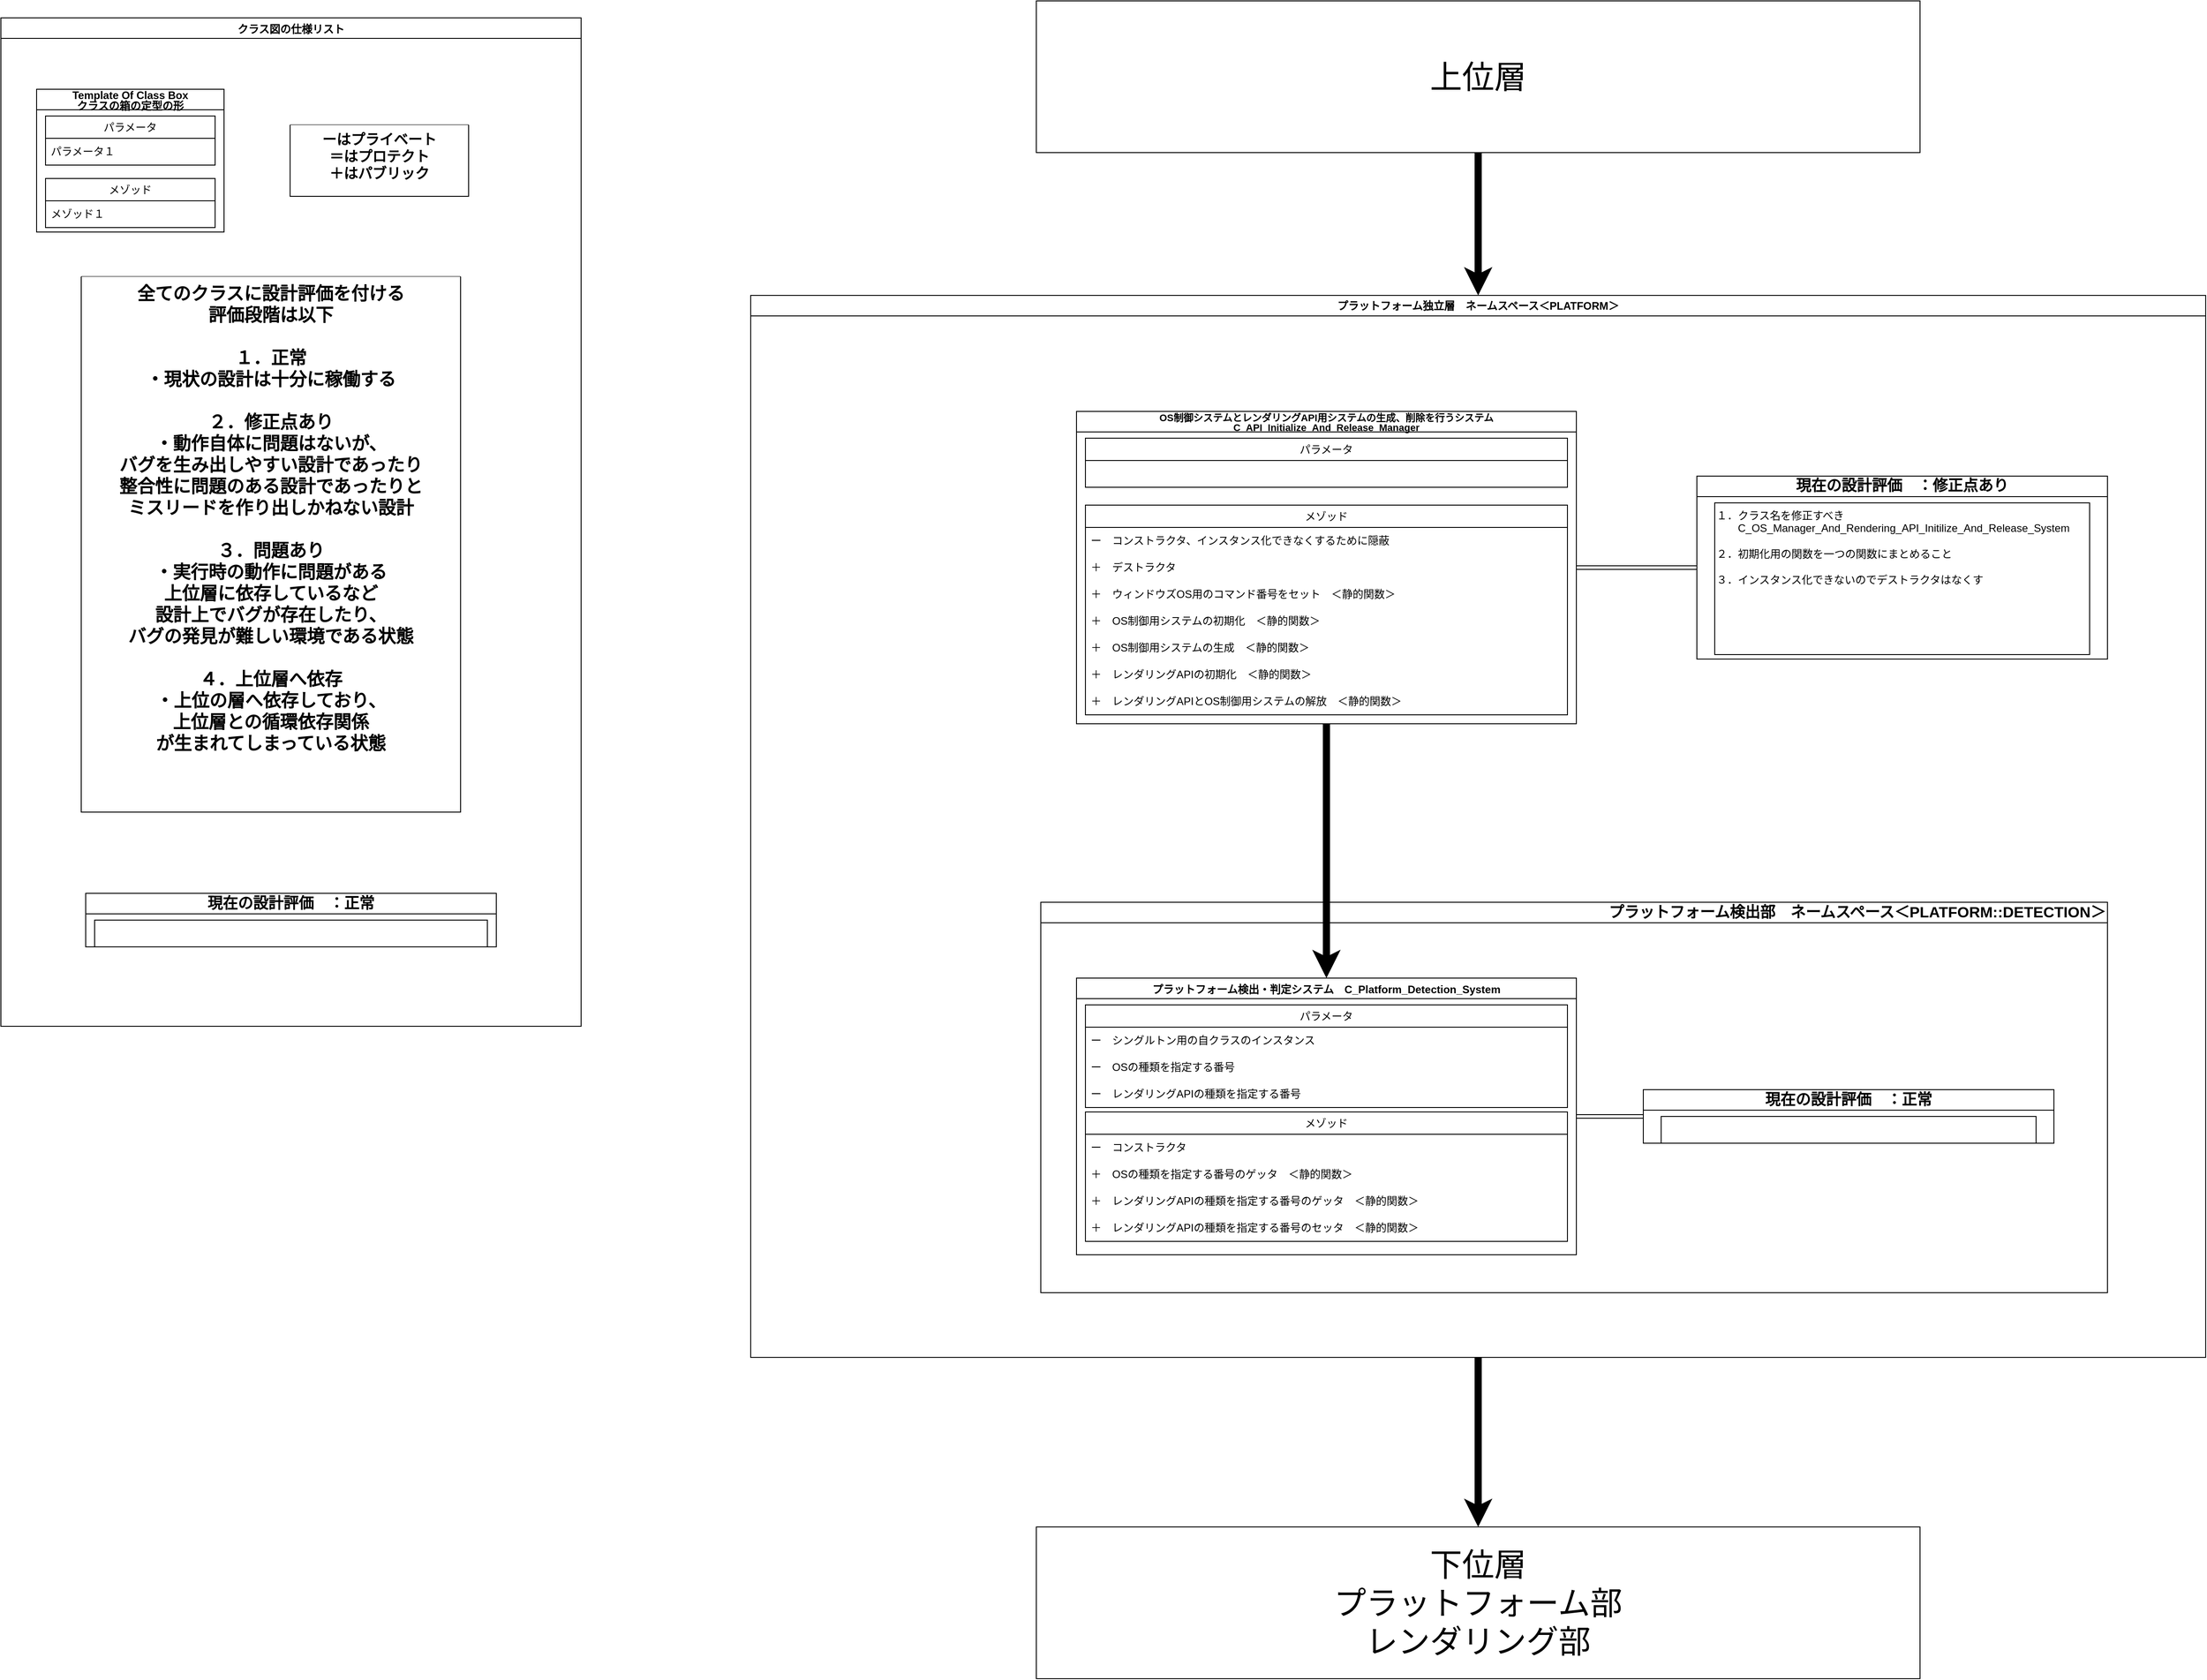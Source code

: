 <mxfile version="23.0.2" type="device" pages="2">
  <diagram name="ver.1.0.0" id="vMZHCt8mvl8RS5KxGxzD">
    <mxGraphModel dx="2607" dy="1520" grid="1" gridSize="10" guides="1" tooltips="1" connect="1" arrows="1" fold="1" page="1" pageScale="1" pageWidth="827" pageHeight="1169" math="0" shadow="0">
      <root>
        <mxCell id="0" />
        <mxCell id="1" parent="0" />
        <mxCell id="fAvSHpzLvbz1eBBrM9su-1" value="&lt;p style=&quot;line-height: 100%;&quot;&gt;クラス図の仕様リスト&lt;/p&gt;" style="swimlane;whiteSpace=wrap;html=1;swimlaneFillColor=default;" parent="1" vertex="1">
          <mxGeometry x="50" y="39" width="650" height="1130" as="geometry" />
        </mxCell>
        <mxCell id="fAvSHpzLvbz1eBBrM9su-2" value="ーはプライベート&#xa;＝はプロテクト&#xa;＋はパブリック" style="swimlane;startSize=0;swimlaneFillColor=default;verticalAlign=top;align=center;fontSize=16;" parent="fAvSHpzLvbz1eBBrM9su-1" vertex="1">
          <mxGeometry x="324" y="120" width="200" height="80" as="geometry" />
        </mxCell>
        <mxCell id="fAvSHpzLvbz1eBBrM9su-3" value="&lt;p style=&quot;line-height: 100%;&quot;&gt;&lt;font style=&quot;font-size: 12px;&quot;&gt;Template Of Class Box&lt;br&gt;クラスの箱の定型の形&lt;/font&gt;&lt;/p&gt;" style="swimlane;whiteSpace=wrap;html=1;swimlaneFillColor=default;" parent="fAvSHpzLvbz1eBBrM9su-1" vertex="1">
          <mxGeometry x="40" y="80" width="210" height="160" as="geometry" />
        </mxCell>
        <mxCell id="fAvSHpzLvbz1eBBrM9su-4" value="パラメータ" style="swimlane;fontStyle=0;childLayout=stackLayout;horizontal=1;startSize=25;horizontalStack=0;resizeParent=1;resizeParentMax=0;resizeLast=0;collapsible=1;marginBottom=0;whiteSpace=wrap;html=1;" parent="fAvSHpzLvbz1eBBrM9su-3" vertex="1">
          <mxGeometry x="10" y="30" width="190" height="55" as="geometry" />
        </mxCell>
        <mxCell id="fAvSHpzLvbz1eBBrM9su-5" value="パラメータ１" style="text;strokeColor=none;fillColor=none;align=left;verticalAlign=middle;spacingLeft=4;spacingRight=4;overflow=hidden;points=[[0,0.5],[1,0.5]];portConstraint=eastwest;rotatable=0;whiteSpace=wrap;html=1;" parent="fAvSHpzLvbz1eBBrM9su-4" vertex="1">
          <mxGeometry y="25" width="190" height="30" as="geometry" />
        </mxCell>
        <mxCell id="fAvSHpzLvbz1eBBrM9su-6" value="メゾッド" style="swimlane;fontStyle=0;childLayout=stackLayout;horizontal=1;startSize=25;horizontalStack=0;resizeParent=1;resizeParentMax=0;resizeLast=0;collapsible=1;marginBottom=0;whiteSpace=wrap;html=1;" parent="fAvSHpzLvbz1eBBrM9su-3" vertex="1">
          <mxGeometry x="10" y="100" width="190" height="55" as="geometry" />
        </mxCell>
        <mxCell id="fAvSHpzLvbz1eBBrM9su-7" value="メゾッド１" style="text;strokeColor=none;fillColor=none;align=left;verticalAlign=middle;spacingLeft=4;spacingRight=4;overflow=hidden;points=[[0,0.5],[1,0.5]];portConstraint=eastwest;rotatable=0;whiteSpace=wrap;html=1;" parent="fAvSHpzLvbz1eBBrM9su-6" vertex="1">
          <mxGeometry y="25" width="190" height="30" as="geometry" />
        </mxCell>
        <mxCell id="fAvSHpzLvbz1eBBrM9su-8" value="全てのクラスに設計評価を付ける&#xa;評価段階は以下&#xa;&#xa;１．正常&#xa;・現状の設計は十分に稼働する&#xa;&#xa;２．修正点あり&#xa;・動作自体に問題はないが、&#xa;バグを生み出しやすい設計であったり&#xa;整合性に問題のある設計であったりと&#xa;ミスリードを作り出しかねない設計&#xa;&#xa;３．問題あり&#xa;・実行時の動作に問題がある&#xa;上位層に依存しているなど&#xa;設計上でバグが存在したり、&#xa;バグの発見が難しい環境である状態&#xa;&#xa;４．上位層へ依存&#xa;・上位の層へ依存しており、&#xa;上位層との循環依存関係&#xa;が生まれてしまっている状態" style="swimlane;startSize=0;swimlaneFillColor=default;verticalAlign=top;fontSize=20;" parent="fAvSHpzLvbz1eBBrM9su-1" vertex="1">
          <mxGeometry x="90" y="290" width="425" height="600" as="geometry" />
        </mxCell>
        <mxCell id="fAvSHpzLvbz1eBBrM9su-92" value="現在の設計評価　：正常" style="swimlane;whiteSpace=wrap;html=1;swimlaneFillColor=default;fontSize=17;" parent="fAvSHpzLvbz1eBBrM9su-1" vertex="1">
          <mxGeometry x="95" y="981" width="460" height="60" as="geometry" />
        </mxCell>
        <mxCell id="fAvSHpzLvbz1eBBrM9su-93" value="" style="rounded=0;whiteSpace=wrap;html=1;align=left;verticalAlign=top;" parent="fAvSHpzLvbz1eBBrM9su-92" vertex="1">
          <mxGeometry x="10" y="30" width="440" height="30" as="geometry" />
        </mxCell>
        <mxCell id="fAvSHpzLvbz1eBBrM9su-9" value="上位層" style="rounded=0;whiteSpace=wrap;html=1;fontSize=36;" parent="1" vertex="1">
          <mxGeometry x="1210" y="20" width="990" height="170" as="geometry" />
        </mxCell>
        <mxCell id="fAvSHpzLvbz1eBBrM9su-10" value="プラットフォーム独立層　ネームスペース＜PLATFORM＞" style="swimlane;whiteSpace=wrap;html=1;swimlaneFillColor=default;startSize=23;" parent="1" vertex="1">
          <mxGeometry x="890" y="350" width="1630" height="1190" as="geometry">
            <mxRectangle x="890" y="350" width="360" height="30" as="alternateBounds" />
          </mxGeometry>
        </mxCell>
        <mxCell id="tP35qiG5Cu7pbc8sIJzn-55" value="プラットフォーム検出部　ネームスペース＜PLATFORM::DETECTION＞　　　　　" style="swimlane;whiteSpace=wrap;html=1;swimlaneFillColor=default;fontSize=17;align=right;" parent="fAvSHpzLvbz1eBBrM9su-10" vertex="1">
          <mxGeometry x="325" y="680" width="1195" height="437.5" as="geometry" />
        </mxCell>
        <mxCell id="fAvSHpzLvbz1eBBrM9su-42" value="現在の設計評価　：正常" style="swimlane;whiteSpace=wrap;html=1;swimlaneFillColor=default;fontSize=17;" parent="tP35qiG5Cu7pbc8sIJzn-55" vertex="1">
          <mxGeometry x="675" y="210" width="460" height="60" as="geometry" />
        </mxCell>
        <mxCell id="fAvSHpzLvbz1eBBrM9su-43" value="" style="rounded=0;whiteSpace=wrap;html=1;align=left;verticalAlign=top;" parent="fAvSHpzLvbz1eBBrM9su-42" vertex="1">
          <mxGeometry x="20" y="30" width="420" height="30" as="geometry" />
        </mxCell>
        <mxCell id="fAvSHpzLvbz1eBBrM9su-11" value="&lt;p style=&quot;line-height: 100%;&quot;&gt;プラットフォーム検出・判定システム　C_Platform_Detection_System&lt;br&gt;&lt;/p&gt;" style="swimlane;whiteSpace=wrap;html=1;swimlaneFillColor=default;" parent="fAvSHpzLvbz1eBBrM9su-10" vertex="1">
          <mxGeometry x="365" y="765" width="560" height="310" as="geometry" />
        </mxCell>
        <mxCell id="fAvSHpzLvbz1eBBrM9su-12" value="パラメータ" style="swimlane;fontStyle=0;childLayout=stackLayout;horizontal=1;startSize=25;horizontalStack=0;resizeParent=1;resizeParentMax=0;resizeLast=0;collapsible=1;marginBottom=0;whiteSpace=wrap;html=1;" parent="fAvSHpzLvbz1eBBrM9su-11" vertex="1">
          <mxGeometry x="10" y="30" width="540" height="115" as="geometry" />
        </mxCell>
        <mxCell id="fAvSHpzLvbz1eBBrM9su-13" value="ー　シングルトン用の自クラスのインスタンス" style="text;strokeColor=none;fillColor=none;align=left;verticalAlign=middle;spacingLeft=4;spacingRight=4;overflow=hidden;points=[[0,0.5],[1,0.5]];portConstraint=eastwest;rotatable=0;whiteSpace=wrap;html=1;" parent="fAvSHpzLvbz1eBBrM9su-12" vertex="1">
          <mxGeometry y="25" width="540" height="30" as="geometry" />
        </mxCell>
        <mxCell id="fAvSHpzLvbz1eBBrM9su-14" value="ー　OSの種類を指定する番号" style="text;strokeColor=none;fillColor=none;align=left;verticalAlign=middle;spacingLeft=4;spacingRight=4;overflow=hidden;points=[[0,0.5],[1,0.5]];portConstraint=eastwest;rotatable=0;whiteSpace=wrap;html=1;" parent="fAvSHpzLvbz1eBBrM9su-12" vertex="1">
          <mxGeometry y="55" width="540" height="30" as="geometry" />
        </mxCell>
        <mxCell id="fAvSHpzLvbz1eBBrM9su-15" value="ー　レンダリングAPIの種類を指定する番号" style="text;strokeColor=none;fillColor=none;align=left;verticalAlign=middle;spacingLeft=4;spacingRight=4;overflow=hidden;points=[[0,0.5],[1,0.5]];portConstraint=eastwest;rotatable=0;whiteSpace=wrap;html=1;" parent="fAvSHpzLvbz1eBBrM9su-12" vertex="1">
          <mxGeometry y="85" width="540" height="30" as="geometry" />
        </mxCell>
        <mxCell id="fAvSHpzLvbz1eBBrM9su-18" value="メゾッド" style="swimlane;fontStyle=0;childLayout=stackLayout;horizontal=1;startSize=25;horizontalStack=0;resizeParent=1;resizeParentMax=0;resizeLast=0;collapsible=1;marginBottom=0;whiteSpace=wrap;html=1;" parent="fAvSHpzLvbz1eBBrM9su-11" vertex="1">
          <mxGeometry x="10" y="150" width="540" height="145" as="geometry" />
        </mxCell>
        <mxCell id="fAvSHpzLvbz1eBBrM9su-19" value="ー　コンストラクタ" style="text;strokeColor=none;fillColor=none;align=left;verticalAlign=middle;spacingLeft=4;spacingRight=4;overflow=hidden;points=[[0,0.5],[1,0.5]];portConstraint=eastwest;rotatable=0;whiteSpace=wrap;html=1;" parent="fAvSHpzLvbz1eBBrM9su-18" vertex="1">
          <mxGeometry y="25" width="540" height="30" as="geometry" />
        </mxCell>
        <mxCell id="fAvSHpzLvbz1eBBrM9su-20" value="＋　OSの種類を指定する番号のゲッタ　＜静的関数＞" style="text;strokeColor=none;fillColor=none;align=left;verticalAlign=middle;spacingLeft=4;spacingRight=4;overflow=hidden;points=[[0,0.5],[1,0.5]];portConstraint=eastwest;rotatable=0;whiteSpace=wrap;html=1;" parent="fAvSHpzLvbz1eBBrM9su-18" vertex="1">
          <mxGeometry y="55" width="540" height="30" as="geometry" />
        </mxCell>
        <mxCell id="fAvSHpzLvbz1eBBrM9su-21" value="＋　レンダリングAPIの種類を指定する番号のゲッタ　＜静的関数＞" style="text;strokeColor=none;fillColor=none;align=left;verticalAlign=middle;spacingLeft=4;spacingRight=4;overflow=hidden;points=[[0,0.5],[1,0.5]];portConstraint=eastwest;rotatable=0;whiteSpace=wrap;html=1;" parent="fAvSHpzLvbz1eBBrM9su-18" vertex="1">
          <mxGeometry y="85" width="540" height="30" as="geometry" />
        </mxCell>
        <mxCell id="FWNo39B8IeVS8UjTxi9l-3" value="＋　レンダリングAPIの種類を指定する番号のセッタ　＜静的関数＞" style="text;strokeColor=none;fillColor=none;align=left;verticalAlign=middle;spacingLeft=4;spacingRight=4;overflow=hidden;points=[[0,0.5],[1,0.5]];portConstraint=eastwest;rotatable=0;whiteSpace=wrap;html=1;" parent="fAvSHpzLvbz1eBBrM9su-18" vertex="1">
          <mxGeometry y="115" width="540" height="30" as="geometry" />
        </mxCell>
        <mxCell id="fAvSHpzLvbz1eBBrM9su-44" value="" style="shape=link;html=1;rounded=0;entryX=0;entryY=0.5;entryDx=0;entryDy=0;exitX=1;exitY=0.5;exitDx=0;exitDy=0;" parent="fAvSHpzLvbz1eBBrM9su-10" source="fAvSHpzLvbz1eBBrM9su-11" target="fAvSHpzLvbz1eBBrM9su-42" edge="1">
          <mxGeometry width="100" relative="1" as="geometry">
            <mxPoint x="3036" y="2375" as="sourcePoint" />
            <mxPoint x="3136" y="2375" as="targetPoint" />
          </mxGeometry>
        </mxCell>
        <mxCell id="FWNo39B8IeVS8UjTxi9l-4" value="&lt;p style=&quot;line-height: 90%;&quot;&gt;&lt;font style=&quot;font-size: 11px;&quot;&gt;OS制御システムとレンダリングAPI用システムの生成、削除を行うシステム　C_API_Initialize_And_Release_Manager&lt;/font&gt;&lt;br&gt;&lt;/p&gt;" style="swimlane;whiteSpace=wrap;html=1;swimlaneFillColor=default;startSize=23;" parent="fAvSHpzLvbz1eBBrM9su-10" vertex="1">
          <mxGeometry x="365" y="130" width="560" height="350" as="geometry" />
        </mxCell>
        <mxCell id="FWNo39B8IeVS8UjTxi9l-5" value="パラメータ" style="swimlane;fontStyle=0;childLayout=stackLayout;horizontal=1;startSize=25;horizontalStack=0;resizeParent=1;resizeParentMax=0;resizeLast=0;collapsible=1;marginBottom=0;whiteSpace=wrap;html=1;" parent="FWNo39B8IeVS8UjTxi9l-4" vertex="1">
          <mxGeometry x="10" y="30" width="540" height="55" as="geometry" />
        </mxCell>
        <mxCell id="FWNo39B8IeVS8UjTxi9l-9" value="メゾッド" style="swimlane;fontStyle=0;childLayout=stackLayout;horizontal=1;startSize=25;horizontalStack=0;resizeParent=1;resizeParentMax=0;resizeLast=0;collapsible=1;marginBottom=0;whiteSpace=wrap;html=1;" parent="FWNo39B8IeVS8UjTxi9l-4" vertex="1">
          <mxGeometry x="10" y="105" width="540" height="235" as="geometry" />
        </mxCell>
        <mxCell id="FWNo39B8IeVS8UjTxi9l-10" value="ー　コンストラクタ、インスタンス化できなくするために隠蔽" style="text;strokeColor=none;fillColor=none;align=left;verticalAlign=middle;spacingLeft=4;spacingRight=4;overflow=hidden;points=[[0,0.5],[1,0.5]];portConstraint=eastwest;rotatable=0;whiteSpace=wrap;html=1;" parent="FWNo39B8IeVS8UjTxi9l-9" vertex="1">
          <mxGeometry y="25" width="540" height="30" as="geometry" />
        </mxCell>
        <mxCell id="FWNo39B8IeVS8UjTxi9l-21" value="＋　デストラクタ" style="text;strokeColor=none;fillColor=none;align=left;verticalAlign=middle;spacingLeft=4;spacingRight=4;overflow=hidden;points=[[0,0.5],[1,0.5]];portConstraint=eastwest;rotatable=0;whiteSpace=wrap;html=1;" parent="FWNo39B8IeVS8UjTxi9l-9" vertex="1">
          <mxGeometry y="55" width="540" height="30" as="geometry" />
        </mxCell>
        <mxCell id="vct4S4XEH2__L7a5hQn2-1" value="＋　ウィンドウズOS用のコマンド番号をセット　＜静的関数＞" style="text;strokeColor=none;fillColor=none;align=left;verticalAlign=middle;spacingLeft=4;spacingRight=4;overflow=hidden;points=[[0,0.5],[1,0.5]];portConstraint=eastwest;rotatable=0;whiteSpace=wrap;html=1;" parent="FWNo39B8IeVS8UjTxi9l-9" vertex="1">
          <mxGeometry y="85" width="540" height="30" as="geometry" />
        </mxCell>
        <mxCell id="FWNo39B8IeVS8UjTxi9l-11" value="＋　OS制御用システムの初期化　＜静的関数＞" style="text;strokeColor=none;fillColor=none;align=left;verticalAlign=middle;spacingLeft=4;spacingRight=4;overflow=hidden;points=[[0,0.5],[1,0.5]];portConstraint=eastwest;rotatable=0;whiteSpace=wrap;html=1;" parent="FWNo39B8IeVS8UjTxi9l-9" vertex="1">
          <mxGeometry y="115" width="540" height="30" as="geometry" />
        </mxCell>
        <mxCell id="FWNo39B8IeVS8UjTxi9l-18" value="＋　OS制御用システムの生成　＜静的関数＞" style="text;strokeColor=none;fillColor=none;align=left;verticalAlign=middle;spacingLeft=4;spacingRight=4;overflow=hidden;points=[[0,0.5],[1,0.5]];portConstraint=eastwest;rotatable=0;whiteSpace=wrap;html=1;" parent="FWNo39B8IeVS8UjTxi9l-9" vertex="1">
          <mxGeometry y="145" width="540" height="30" as="geometry" />
        </mxCell>
        <mxCell id="FWNo39B8IeVS8UjTxi9l-19" value="＋　レンダリングAPIの初期化　＜静的関数＞" style="text;strokeColor=none;fillColor=none;align=left;verticalAlign=middle;spacingLeft=4;spacingRight=4;overflow=hidden;points=[[0,0.5],[1,0.5]];portConstraint=eastwest;rotatable=0;whiteSpace=wrap;html=1;" parent="FWNo39B8IeVS8UjTxi9l-9" vertex="1">
          <mxGeometry y="175" width="540" height="30" as="geometry" />
        </mxCell>
        <mxCell id="FWNo39B8IeVS8UjTxi9l-22" value="＋　レンダリングAPIとOS制御用システムの解放　＜静的関数＞" style="text;strokeColor=none;fillColor=none;align=left;verticalAlign=middle;spacingLeft=4;spacingRight=4;overflow=hidden;points=[[0,0.5],[1,0.5]];portConstraint=eastwest;rotatable=0;whiteSpace=wrap;html=1;" parent="FWNo39B8IeVS8UjTxi9l-9" vertex="1">
          <mxGeometry y="205" width="540" height="30" as="geometry" />
        </mxCell>
        <mxCell id="FWNo39B8IeVS8UjTxi9l-14" value="" style="endArrow=classic;html=1;rounded=0;strokeWidth=8;exitX=0.5;exitY=1;exitDx=0;exitDy=0;entryX=0.5;entryY=0;entryDx=0;entryDy=0;" parent="fAvSHpzLvbz1eBBrM9su-10" source="FWNo39B8IeVS8UjTxi9l-4" target="fAvSHpzLvbz1eBBrM9su-11" edge="1">
          <mxGeometry width="50" height="50" relative="1" as="geometry">
            <mxPoint x="971" y="609" as="sourcePoint" />
            <mxPoint x="790" y="360" as="targetPoint" />
            <Array as="points" />
          </mxGeometry>
        </mxCell>
        <mxCell id="FWNo39B8IeVS8UjTxi9l-15" value="現在の設計評価　：修正点あり" style="swimlane;whiteSpace=wrap;html=1;swimlaneFillColor=default;fontSize=17;" parent="fAvSHpzLvbz1eBBrM9su-10" vertex="1">
          <mxGeometry x="1060" y="202.5" width="460" height="205" as="geometry" />
        </mxCell>
        <mxCell id="FWNo39B8IeVS8UjTxi9l-16" value="１．クラス名を修正すべき&lt;br&gt;　　C_OS_Manager_And_Rendering_API_Initilize_And_Release_System&lt;br&gt;&lt;br&gt;２．初期化用の関数を一つの関数にまとめること&lt;br&gt;&lt;br&gt;３．インスタンス化できないのでデストラクタはなくす" style="rounded=0;whiteSpace=wrap;html=1;align=left;verticalAlign=top;" parent="FWNo39B8IeVS8UjTxi9l-15" vertex="1">
          <mxGeometry x="20" y="30" width="420" height="170" as="geometry" />
        </mxCell>
        <mxCell id="FWNo39B8IeVS8UjTxi9l-17" value="" style="shape=link;html=1;rounded=0;entryX=0;entryY=0.5;entryDx=0;entryDy=0;exitX=1;exitY=0.5;exitDx=0;exitDy=0;" parent="fAvSHpzLvbz1eBBrM9su-10" source="FWNo39B8IeVS8UjTxi9l-4" target="FWNo39B8IeVS8UjTxi9l-15" edge="1">
          <mxGeometry width="100" relative="1" as="geometry">
            <mxPoint x="925" y="270" as="sourcePoint" />
            <mxPoint x="3136" y="1725" as="targetPoint" />
          </mxGeometry>
        </mxCell>
        <mxCell id="fAvSHpzLvbz1eBBrM9su-91" value="" style="endArrow=classic;html=1;rounded=0;exitX=0.5;exitY=1;exitDx=0;exitDy=0;entryX=0.5;entryY=0;entryDx=0;entryDy=0;strokeWidth=8;" parent="1" source="fAvSHpzLvbz1eBBrM9su-9" target="fAvSHpzLvbz1eBBrM9su-10" edge="1">
          <mxGeometry width="50" height="50" relative="1" as="geometry">
            <mxPoint x="2945" y="50" as="sourcePoint" />
            <mxPoint x="2300" y="740" as="targetPoint" />
            <Array as="points" />
          </mxGeometry>
        </mxCell>
        <mxCell id="FWNo39B8IeVS8UjTxi9l-1" value="下位層&lt;br&gt;プラットフォーム部&lt;br&gt;レンダリング部" style="rounded=0;whiteSpace=wrap;html=1;fontSize=36;" parent="1" vertex="1">
          <mxGeometry x="1210" y="1730" width="990" height="170" as="geometry" />
        </mxCell>
        <mxCell id="FWNo39B8IeVS8UjTxi9l-2" value="" style="endArrow=classic;html=1;rounded=0;strokeWidth=8;exitX=0.5;exitY=1;exitDx=0;exitDy=0;entryX=0.5;entryY=0;entryDx=0;entryDy=0;" parent="1" source="fAvSHpzLvbz1eBBrM9su-10" target="FWNo39B8IeVS8UjTxi9l-1" edge="1">
          <mxGeometry width="50" height="50" relative="1" as="geometry">
            <mxPoint x="1610" y="3530" as="sourcePoint" />
            <mxPoint x="1850" y="1770" as="targetPoint" />
            <Array as="points" />
          </mxGeometry>
        </mxCell>
      </root>
    </mxGraphModel>
  </diagram>
  <diagram id="oGims7r4UwM5HtOU4kUQ" name="ver.2.0.0">
    <mxGraphModel dx="1050" dy="621" grid="1" gridSize="10" guides="1" tooltips="1" connect="1" arrows="1" fold="1" page="1" pageScale="1" pageWidth="827" pageHeight="1169" math="0" shadow="0">
      <root>
        <mxCell id="0" />
        <mxCell id="1" parent="0" />
        <mxCell id="KJogN0Vjg7Z09fQVdOCW-1" value="&lt;p style=&quot;line-height: 100%;&quot;&gt;クラス図の仕様リスト&lt;/p&gt;" style="swimlane;whiteSpace=wrap;html=1;swimlaneFillColor=default;" parent="1" vertex="1">
          <mxGeometry x="50" y="39" width="650" height="1130" as="geometry" />
        </mxCell>
        <mxCell id="KJogN0Vjg7Z09fQVdOCW-2" value="ーはプライベート&#xa;＝はプロテクト&#xa;＋はパブリック" style="swimlane;startSize=0;swimlaneFillColor=default;verticalAlign=top;align=center;fontSize=16;" parent="KJogN0Vjg7Z09fQVdOCW-1" vertex="1">
          <mxGeometry x="324" y="120" width="200" height="80" as="geometry" />
        </mxCell>
        <mxCell id="KJogN0Vjg7Z09fQVdOCW-3" value="&lt;p style=&quot;line-height: 100%;&quot;&gt;&lt;font style=&quot;font-size: 12px;&quot;&gt;Template Of Class Box&lt;br&gt;クラスの箱の定型の形&lt;/font&gt;&lt;/p&gt;" style="swimlane;whiteSpace=wrap;html=1;swimlaneFillColor=default;" parent="KJogN0Vjg7Z09fQVdOCW-1" vertex="1">
          <mxGeometry x="40" y="80" width="210" height="160" as="geometry" />
        </mxCell>
        <mxCell id="KJogN0Vjg7Z09fQVdOCW-4" value="パラメータ" style="swimlane;fontStyle=0;childLayout=stackLayout;horizontal=1;startSize=25;horizontalStack=0;resizeParent=1;resizeParentMax=0;resizeLast=0;collapsible=1;marginBottom=0;whiteSpace=wrap;html=1;" parent="KJogN0Vjg7Z09fQVdOCW-3" vertex="1">
          <mxGeometry x="10" y="30" width="190" height="55" as="geometry" />
        </mxCell>
        <mxCell id="KJogN0Vjg7Z09fQVdOCW-5" value="パラメータ１" style="text;strokeColor=none;fillColor=none;align=left;verticalAlign=middle;spacingLeft=4;spacingRight=4;overflow=hidden;points=[[0,0.5],[1,0.5]];portConstraint=eastwest;rotatable=0;whiteSpace=wrap;html=1;" parent="KJogN0Vjg7Z09fQVdOCW-4" vertex="1">
          <mxGeometry y="25" width="190" height="30" as="geometry" />
        </mxCell>
        <mxCell id="KJogN0Vjg7Z09fQVdOCW-6" value="メゾッド" style="swimlane;fontStyle=0;childLayout=stackLayout;horizontal=1;startSize=25;horizontalStack=0;resizeParent=1;resizeParentMax=0;resizeLast=0;collapsible=1;marginBottom=0;whiteSpace=wrap;html=1;" parent="KJogN0Vjg7Z09fQVdOCW-3" vertex="1">
          <mxGeometry x="10" y="100" width="190" height="55" as="geometry" />
        </mxCell>
        <mxCell id="KJogN0Vjg7Z09fQVdOCW-7" value="メゾッド１" style="text;strokeColor=none;fillColor=none;align=left;verticalAlign=middle;spacingLeft=4;spacingRight=4;overflow=hidden;points=[[0,0.5],[1,0.5]];portConstraint=eastwest;rotatable=0;whiteSpace=wrap;html=1;" parent="KJogN0Vjg7Z09fQVdOCW-6" vertex="1">
          <mxGeometry y="25" width="190" height="30" as="geometry" />
        </mxCell>
        <mxCell id="KJogN0Vjg7Z09fQVdOCW-8" value="全てのクラスに設計評価を付ける&#xa;評価段階は以下&#xa;&#xa;１．正常&#xa;・現状の設計は十分に稼働する&#xa;&#xa;２．修正点あり&#xa;・動作自体に問題はないが、&#xa;バグを生み出しやすい設計であったり&#xa;整合性に問題のある設計であったりと&#xa;ミスリードを作り出しかねない設計&#xa;&#xa;３．問題あり&#xa;・実行時の動作に問題がある&#xa;上位層に依存しているなど&#xa;設計上でバグが存在したり、&#xa;バグの発見が難しい環境である状態&#xa;&#xa;４．上位層へ依存&#xa;・上位の層へ依存しており、&#xa;上位層との循環依存関係&#xa;が生まれてしまっている状態" style="swimlane;startSize=0;swimlaneFillColor=default;verticalAlign=top;fontSize=20;" parent="KJogN0Vjg7Z09fQVdOCW-1" vertex="1">
          <mxGeometry x="90" y="290" width="425" height="600" as="geometry" />
        </mxCell>
        <mxCell id="KJogN0Vjg7Z09fQVdOCW-9" value="現在の設計評価　：正常" style="swimlane;whiteSpace=wrap;html=1;swimlaneFillColor=default;fontSize=17;" parent="KJogN0Vjg7Z09fQVdOCW-1" vertex="1">
          <mxGeometry x="95" y="981" width="460" height="60" as="geometry" />
        </mxCell>
        <mxCell id="KJogN0Vjg7Z09fQVdOCW-10" value="" style="rounded=0;whiteSpace=wrap;html=1;align=left;verticalAlign=top;" parent="KJogN0Vjg7Z09fQVdOCW-9" vertex="1">
          <mxGeometry x="10" y="30" width="440" height="30" as="geometry" />
        </mxCell>
        <mxCell id="KJogN0Vjg7Z09fQVdOCW-11" value="上位層" style="rounded=0;whiteSpace=wrap;html=1;fontSize=36;" parent="1" vertex="1">
          <mxGeometry x="1147" y="20" width="990" height="170" as="geometry" />
        </mxCell>
        <mxCell id="KJogN0Vjg7Z09fQVdOCW-12" value="プラットフォーム独立層　ネームスペース＜PLATFORM＞" style="swimlane;whiteSpace=wrap;html=1;swimlaneFillColor=default;startSize=23;" parent="1" vertex="1">
          <mxGeometry x="827" y="350" width="1630" height="1100" as="geometry" />
        </mxCell>
        <mxCell id="KJogN0Vjg7Z09fQVdOCW-13" value="プラットフォーム検出部　ネームスペース＜PLATFORM::DETECTION＞　　　　　" style="swimlane;whiteSpace=wrap;html=1;swimlaneFillColor=default;fontSize=17;align=right;" parent="KJogN0Vjg7Z09fQVdOCW-12" vertex="1">
          <mxGeometry x="325" y="580" width="1195" height="437.5" as="geometry" />
        </mxCell>
        <mxCell id="KJogN0Vjg7Z09fQVdOCW-14" value="現在の設計評価　：正常" style="swimlane;whiteSpace=wrap;html=1;swimlaneFillColor=default;fontSize=17;" parent="KJogN0Vjg7Z09fQVdOCW-13" vertex="1">
          <mxGeometry x="668" y="200" width="460" height="60" as="geometry" />
        </mxCell>
        <mxCell id="KJogN0Vjg7Z09fQVdOCW-15" value="" style="rounded=0;whiteSpace=wrap;html=1;align=left;verticalAlign=top;" parent="KJogN0Vjg7Z09fQVdOCW-14" vertex="1">
          <mxGeometry x="20" y="30" width="420" height="30" as="geometry" />
        </mxCell>
        <mxCell id="KJogN0Vjg7Z09fQVdOCW-16" value="&lt;p style=&quot;line-height: 100%;&quot;&gt;プラットフォーム検出・判定システム　C_Platform_Detection_System&lt;br&gt;&lt;/p&gt;" style="swimlane;whiteSpace=wrap;html=1;swimlaneFillColor=default;" parent="KJogN0Vjg7Z09fQVdOCW-13" vertex="1">
          <mxGeometry x="40" y="75" width="560" height="310" as="geometry" />
        </mxCell>
        <mxCell id="KJogN0Vjg7Z09fQVdOCW-17" value="パラメータ" style="swimlane;fontStyle=0;childLayout=stackLayout;horizontal=1;startSize=25;horizontalStack=0;resizeParent=1;resizeParentMax=0;resizeLast=0;collapsible=1;marginBottom=0;whiteSpace=wrap;html=1;" parent="KJogN0Vjg7Z09fQVdOCW-16" vertex="1">
          <mxGeometry x="10" y="30" width="540" height="115" as="geometry" />
        </mxCell>
        <mxCell id="KJogN0Vjg7Z09fQVdOCW-18" value="ー　シングルトン用の自クラスのインスタンス" style="text;strokeColor=none;fillColor=none;align=left;verticalAlign=middle;spacingLeft=4;spacingRight=4;overflow=hidden;points=[[0,0.5],[1,0.5]];portConstraint=eastwest;rotatable=0;whiteSpace=wrap;html=1;" parent="KJogN0Vjg7Z09fQVdOCW-17" vertex="1">
          <mxGeometry y="25" width="540" height="30" as="geometry" />
        </mxCell>
        <mxCell id="KJogN0Vjg7Z09fQVdOCW-19" value="ー　OSの種類を指定する番号" style="text;strokeColor=none;fillColor=none;align=left;verticalAlign=middle;spacingLeft=4;spacingRight=4;overflow=hidden;points=[[0,0.5],[1,0.5]];portConstraint=eastwest;rotatable=0;whiteSpace=wrap;html=1;" parent="KJogN0Vjg7Z09fQVdOCW-17" vertex="1">
          <mxGeometry y="55" width="540" height="30" as="geometry" />
        </mxCell>
        <mxCell id="KJogN0Vjg7Z09fQVdOCW-20" value="ー　レンダリングAPIの種類を指定する番号" style="text;strokeColor=none;fillColor=none;align=left;verticalAlign=middle;spacingLeft=4;spacingRight=4;overflow=hidden;points=[[0,0.5],[1,0.5]];portConstraint=eastwest;rotatable=0;whiteSpace=wrap;html=1;" parent="KJogN0Vjg7Z09fQVdOCW-17" vertex="1">
          <mxGeometry y="85" width="540" height="30" as="geometry" />
        </mxCell>
        <mxCell id="KJogN0Vjg7Z09fQVdOCW-21" value="メゾッド" style="swimlane;fontStyle=0;childLayout=stackLayout;horizontal=1;startSize=25;horizontalStack=0;resizeParent=1;resizeParentMax=0;resizeLast=0;collapsible=1;marginBottom=0;whiteSpace=wrap;html=1;" parent="KJogN0Vjg7Z09fQVdOCW-16" vertex="1">
          <mxGeometry x="10" y="150" width="540" height="145" as="geometry" />
        </mxCell>
        <mxCell id="KJogN0Vjg7Z09fQVdOCW-22" value="ー　コンストラクタ" style="text;strokeColor=none;fillColor=none;align=left;verticalAlign=middle;spacingLeft=4;spacingRight=4;overflow=hidden;points=[[0,0.5],[1,0.5]];portConstraint=eastwest;rotatable=0;whiteSpace=wrap;html=1;" parent="KJogN0Vjg7Z09fQVdOCW-21" vertex="1">
          <mxGeometry y="25" width="540" height="30" as="geometry" />
        </mxCell>
        <mxCell id="KJogN0Vjg7Z09fQVdOCW-23" value="＋　OSの種類を指定する番号のゲッタ　＜静的関数＞" style="text;strokeColor=none;fillColor=none;align=left;verticalAlign=middle;spacingLeft=4;spacingRight=4;overflow=hidden;points=[[0,0.5],[1,0.5]];portConstraint=eastwest;rotatable=0;whiteSpace=wrap;html=1;" parent="KJogN0Vjg7Z09fQVdOCW-21" vertex="1">
          <mxGeometry y="55" width="540" height="30" as="geometry" />
        </mxCell>
        <mxCell id="KJogN0Vjg7Z09fQVdOCW-24" value="＋　レンダリングAPIの種類を指定する番号のゲッタ　＜静的関数＞" style="text;strokeColor=none;fillColor=none;align=left;verticalAlign=middle;spacingLeft=4;spacingRight=4;overflow=hidden;points=[[0,0.5],[1,0.5]];portConstraint=eastwest;rotatable=0;whiteSpace=wrap;html=1;" parent="KJogN0Vjg7Z09fQVdOCW-21" vertex="1">
          <mxGeometry y="85" width="540" height="30" as="geometry" />
        </mxCell>
        <mxCell id="KJogN0Vjg7Z09fQVdOCW-25" value="＋　レンダリングAPIの種類を指定する番号のセッタ　＜静的関数＞" style="text;strokeColor=none;fillColor=none;align=left;verticalAlign=middle;spacingLeft=4;spacingRight=4;overflow=hidden;points=[[0,0.5],[1,0.5]];portConstraint=eastwest;rotatable=0;whiteSpace=wrap;html=1;" parent="KJogN0Vjg7Z09fQVdOCW-21" vertex="1">
          <mxGeometry y="115" width="540" height="30" as="geometry" />
        </mxCell>
        <mxCell id="KJogN0Vjg7Z09fQVdOCW-26" value="" style="shape=link;html=1;rounded=0;entryX=0;entryY=0.5;entryDx=0;entryDy=0;exitX=1;exitY=0.5;exitDx=0;exitDy=0;" parent="KJogN0Vjg7Z09fQVdOCW-13" source="KJogN0Vjg7Z09fQVdOCW-16" target="KJogN0Vjg7Z09fQVdOCW-14" edge="1">
          <mxGeometry width="100" relative="1" as="geometry">
            <mxPoint x="2711" y="1695" as="sourcePoint" />
            <mxPoint x="2811" y="1695" as="targetPoint" />
          </mxGeometry>
        </mxCell>
        <mxCell id="KJogN0Vjg7Z09fQVdOCW-27" value="&lt;p style=&quot;line-height: 90%;&quot;&gt;&lt;font style=&quot;font-size: 11px;&quot;&gt;OS制御システムとレンダリングAPI用システムの生成、削除を行うシステム&lt;/font&gt;&lt;span style=&quot;font-size: 11px; background-color: initial;&quot;&gt;C_OS_Manager_And_Rendering_API_Initilize_And_Release_System&lt;/span&gt;&lt;/p&gt;" style="swimlane;whiteSpace=wrap;html=1;swimlaneFillColor=default;startSize=23;" parent="KJogN0Vjg7Z09fQVdOCW-12" vertex="1">
          <mxGeometry x="365" y="130" width="560" height="370" as="geometry" />
        </mxCell>
        <mxCell id="KJogN0Vjg7Z09fQVdOCW-28" value="パラメータ" style="swimlane;fontStyle=0;childLayout=stackLayout;horizontal=1;startSize=25;horizontalStack=0;resizeParent=1;resizeParentMax=0;resizeLast=0;collapsible=1;marginBottom=0;whiteSpace=wrap;html=1;" parent="KJogN0Vjg7Z09fQVdOCW-27" vertex="1">
          <mxGeometry x="10" y="30" width="540" height="55" as="geometry" />
        </mxCell>
        <mxCell id="KJogN0Vjg7Z09fQVdOCW-29" value="メゾッド" style="swimlane;fontStyle=0;childLayout=stackLayout;horizontal=1;startSize=25;horizontalStack=0;resizeParent=1;resizeParentMax=0;resizeLast=0;collapsible=1;marginBottom=0;whiteSpace=wrap;html=1;" parent="KJogN0Vjg7Z09fQVdOCW-27" vertex="1">
          <mxGeometry x="10" y="105" width="540" height="235" as="geometry" />
        </mxCell>
        <mxCell id="KJogN0Vjg7Z09fQVdOCW-30" value="ー　コンストラクタ、インスタンス化できなくするために隠蔽" style="text;strokeColor=none;fillColor=none;align=left;verticalAlign=middle;spacingLeft=4;spacingRight=4;overflow=hidden;points=[[0,0.5],[1,0.5]];portConstraint=eastwest;rotatable=0;whiteSpace=wrap;html=1;" parent="KJogN0Vjg7Z09fQVdOCW-29" vertex="1">
          <mxGeometry y="25" width="540" height="30" as="geometry" />
        </mxCell>
        <mxCell id="4Ct7BUT_NHDtC3R7Iluo-1" value="ー　OS制御システムの初期化　＜静的関数＞" style="text;strokeColor=none;fillColor=none;align=left;verticalAlign=middle;spacingLeft=4;spacingRight=4;overflow=hidden;points=[[0,0.5],[1,0.5]];portConstraint=eastwest;rotatable=0;whiteSpace=wrap;html=1;" vertex="1" parent="KJogN0Vjg7Z09fQVdOCW-29">
          <mxGeometry y="55" width="540" height="30" as="geometry" />
        </mxCell>
        <mxCell id="4Ct7BUT_NHDtC3R7Iluo-2" value="ー　レンダリングAPIの初期化　＜静的関数＞" style="text;strokeColor=none;fillColor=none;align=left;verticalAlign=middle;spacingLeft=4;spacingRight=4;overflow=hidden;points=[[0,0.5],[1,0.5]];portConstraint=eastwest;rotatable=0;whiteSpace=wrap;html=1;" vertex="1" parent="KJogN0Vjg7Z09fQVdOCW-29">
          <mxGeometry y="85" width="540" height="30" as="geometry" />
        </mxCell>
        <mxCell id="4xG1JS9XBARRImk50gQY-1" value="＋　ウィンドウズOS用のコマンド番号をセット　＜静的関数＞" style="text;strokeColor=none;fillColor=none;align=left;verticalAlign=middle;spacingLeft=4;spacingRight=4;overflow=hidden;points=[[0,0.5],[1,0.5]];portConstraint=eastwest;rotatable=0;whiteSpace=wrap;html=1;" vertex="1" parent="KJogN0Vjg7Z09fQVdOCW-29">
          <mxGeometry y="115" width="540" height="30" as="geometry" />
        </mxCell>
        <mxCell id="4Ct7BUT_NHDtC3R7Iluo-3" value="＋　OS制御システムの生成　＜静的関数＞" style="text;strokeColor=none;fillColor=none;align=left;verticalAlign=middle;spacingLeft=4;spacingRight=4;overflow=hidden;points=[[0,0.5],[1,0.5]];portConstraint=eastwest;rotatable=0;whiteSpace=wrap;html=1;" vertex="1" parent="KJogN0Vjg7Z09fQVdOCW-29">
          <mxGeometry y="145" width="540" height="30" as="geometry" />
        </mxCell>
        <mxCell id="KJogN0Vjg7Z09fQVdOCW-43" value="＋　OS制御用システムの初期化とレンダリングAPIの生成　＜静的関数＞" style="text;strokeColor=none;fillColor=none;align=left;verticalAlign=middle;spacingLeft=4;spacingRight=4;overflow=hidden;points=[[0,0.5],[1,0.5]];portConstraint=eastwest;rotatable=0;whiteSpace=wrap;html=1;" parent="KJogN0Vjg7Z09fQVdOCW-29" vertex="1">
          <mxGeometry y="175" width="540" height="30" as="geometry" />
        </mxCell>
        <mxCell id="KJogN0Vjg7Z09fQVdOCW-35" value="＋　OS制御用システムとレンダリングAPIの解放　＜静的関数＞" style="text;strokeColor=none;fillColor=none;align=left;verticalAlign=middle;spacingLeft=4;spacingRight=4;overflow=hidden;points=[[0,0.5],[1,0.5]];portConstraint=eastwest;rotatable=0;whiteSpace=wrap;html=1;" parent="KJogN0Vjg7Z09fQVdOCW-29" vertex="1">
          <mxGeometry y="205" width="540" height="30" as="geometry" />
        </mxCell>
        <mxCell id="KJogN0Vjg7Z09fQVdOCW-36" value="" style="endArrow=classic;html=1;rounded=0;strokeWidth=8;exitX=0.5;exitY=1;exitDx=0;exitDy=0;entryX=0.5;entryY=0;entryDx=0;entryDy=0;" parent="KJogN0Vjg7Z09fQVdOCW-12" source="KJogN0Vjg7Z09fQVdOCW-27" target="KJogN0Vjg7Z09fQVdOCW-16" edge="1">
          <mxGeometry width="50" height="50" relative="1" as="geometry">
            <mxPoint x="971" y="609" as="sourcePoint" />
            <mxPoint x="790" y="360" as="targetPoint" />
            <Array as="points" />
          </mxGeometry>
        </mxCell>
        <mxCell id="KJogN0Vjg7Z09fQVdOCW-37" value="現在の設計評価　：正常" style="swimlane;whiteSpace=wrap;html=1;swimlaneFillColor=default;fontSize=17;" parent="KJogN0Vjg7Z09fQVdOCW-12" vertex="1">
          <mxGeometry x="993" y="281.25" width="460" height="67.5" as="geometry" />
        </mxCell>
        <mxCell id="KJogN0Vjg7Z09fQVdOCW-38" value="" style="rounded=0;whiteSpace=wrap;html=1;align=left;verticalAlign=top;" parent="KJogN0Vjg7Z09fQVdOCW-37" vertex="1">
          <mxGeometry x="20" y="30" width="420" height="20" as="geometry" />
        </mxCell>
        <mxCell id="KJogN0Vjg7Z09fQVdOCW-39" value="" style="shape=link;html=1;rounded=0;entryX=0;entryY=0.5;entryDx=0;entryDy=0;exitX=1;exitY=0.5;exitDx=0;exitDy=0;" parent="KJogN0Vjg7Z09fQVdOCW-12" source="KJogN0Vjg7Z09fQVdOCW-27" target="KJogN0Vjg7Z09fQVdOCW-37" edge="1">
          <mxGeometry width="100" relative="1" as="geometry">
            <mxPoint x="925" y="270" as="sourcePoint" />
            <mxPoint x="3136" y="1725" as="targetPoint" />
          </mxGeometry>
        </mxCell>
        <mxCell id="KJogN0Vjg7Z09fQVdOCW-40" value="" style="endArrow=classic;html=1;rounded=0;exitX=0.5;exitY=1;exitDx=0;exitDy=0;entryX=0.5;entryY=0;entryDx=0;entryDy=0;strokeWidth=8;" parent="1" source="KJogN0Vjg7Z09fQVdOCW-11" target="KJogN0Vjg7Z09fQVdOCW-12" edge="1">
          <mxGeometry width="50" height="50" relative="1" as="geometry">
            <mxPoint x="2882" y="50" as="sourcePoint" />
            <mxPoint x="2237" y="740" as="targetPoint" />
            <Array as="points" />
          </mxGeometry>
        </mxCell>
        <mxCell id="KJogN0Vjg7Z09fQVdOCW-41" value="下位層&lt;br&gt;プラットフォーム部&lt;br&gt;レンダリング部" style="rounded=0;whiteSpace=wrap;html=1;fontSize=36;" parent="1" vertex="1">
          <mxGeometry x="1147" y="1720" width="990" height="170" as="geometry" />
        </mxCell>
        <mxCell id="KJogN0Vjg7Z09fQVdOCW-42" value="" style="endArrow=classic;html=1;rounded=0;strokeWidth=8;exitX=0.5;exitY=1;exitDx=0;exitDy=0;entryX=0.5;entryY=0;entryDx=0;entryDy=0;" parent="1" source="KJogN0Vjg7Z09fQVdOCW-12" target="KJogN0Vjg7Z09fQVdOCW-41" edge="1">
          <mxGeometry width="50" height="50" relative="1" as="geometry">
            <mxPoint x="1547" y="3530" as="sourcePoint" />
            <mxPoint x="1787" y="1770" as="targetPoint" />
            <Array as="points" />
          </mxGeometry>
        </mxCell>
      </root>
    </mxGraphModel>
  </diagram>
</mxfile>
